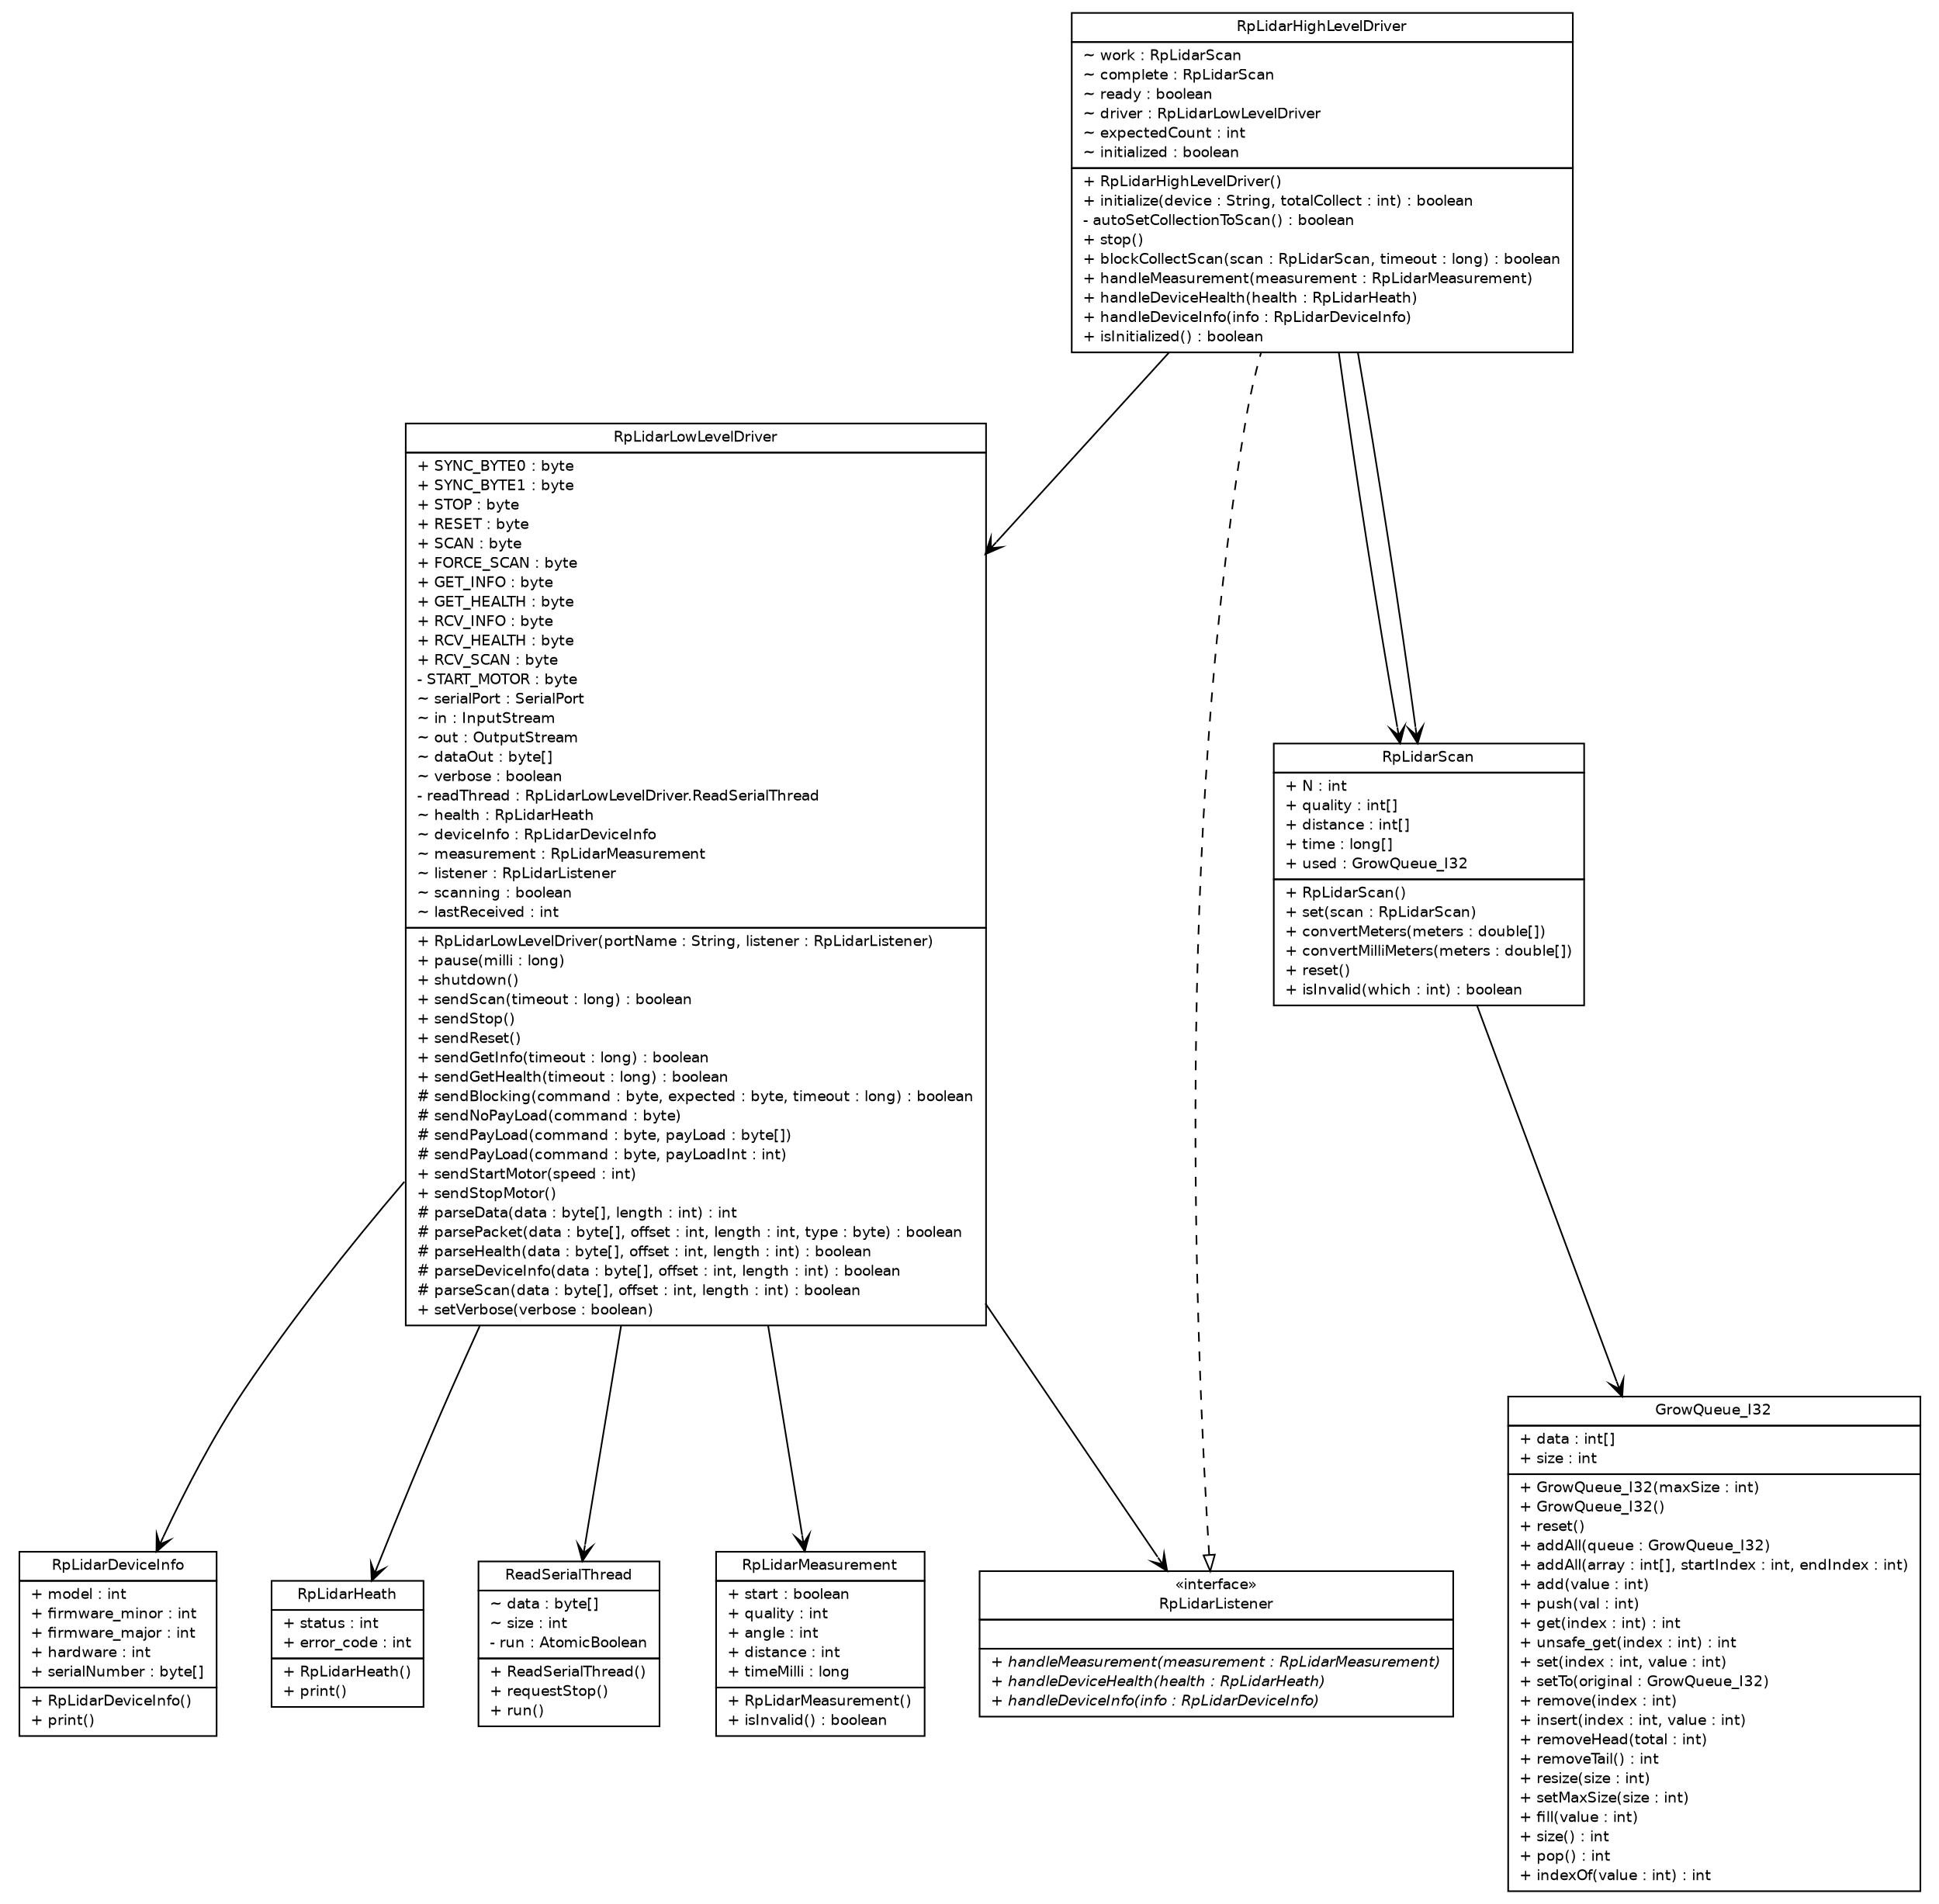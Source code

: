 #!/usr/local/bin/dot
#
# Class diagram 
# Generated by UMLGraph version R5_6-24-gf6e263 (http://www.umlgraph.org/)
#

digraph G {
	edge [fontname="Helvetica",fontsize=10,labelfontname="Helvetica",labelfontsize=10];
	node [fontname="Helvetica",fontsize=10,shape=plaintext];
	nodesep=0.25;
	ranksep=0.5;
	// ev3dev.sensors.slamtec.service.GrowQueue_I32
	c271 [label=<<table title="ev3dev.sensors.slamtec.service.GrowQueue_I32" border="0" cellborder="1" cellspacing="0" cellpadding="2" port="p" href="./GrowQueue_I32.html">
		<tr><td><table border="0" cellspacing="0" cellpadding="1">
<tr><td align="center" balign="center"> GrowQueue_I32 </td></tr>
		</table></td></tr>
		<tr><td><table border="0" cellspacing="0" cellpadding="1">
<tr><td align="left" balign="left"> + data : int[] </td></tr>
<tr><td align="left" balign="left"> + size : int </td></tr>
		</table></td></tr>
		<tr><td><table border="0" cellspacing="0" cellpadding="1">
<tr><td align="left" balign="left"> + GrowQueue_I32(maxSize : int) </td></tr>
<tr><td align="left" balign="left"> + GrowQueue_I32() </td></tr>
<tr><td align="left" balign="left"> + reset() </td></tr>
<tr><td align="left" balign="left"> + addAll(queue : GrowQueue_I32) </td></tr>
<tr><td align="left" balign="left"> + addAll(array : int[], startIndex : int, endIndex : int) </td></tr>
<tr><td align="left" balign="left"> + add(value : int) </td></tr>
<tr><td align="left" balign="left"> + push(val : int) </td></tr>
<tr><td align="left" balign="left"> + get(index : int) : int </td></tr>
<tr><td align="left" balign="left"> + unsafe_get(index : int) : int </td></tr>
<tr><td align="left" balign="left"> + set(index : int, value : int) </td></tr>
<tr><td align="left" balign="left"> + setTo(original : GrowQueue_I32) </td></tr>
<tr><td align="left" balign="left"> + remove(index : int) </td></tr>
<tr><td align="left" balign="left"> + insert(index : int, value : int) </td></tr>
<tr><td align="left" balign="left"> + removeHead(total : int) </td></tr>
<tr><td align="left" balign="left"> + removeTail() : int </td></tr>
<tr><td align="left" balign="left"> + resize(size : int) </td></tr>
<tr><td align="left" balign="left"> + setMaxSize(size : int) </td></tr>
<tr><td align="left" balign="left"> + fill(value : int) </td></tr>
<tr><td align="left" balign="left"> + size() : int </td></tr>
<tr><td align="left" balign="left"> + pop() : int </td></tr>
<tr><td align="left" balign="left"> + indexOf(value : int) : int </td></tr>
		</table></td></tr>
		</table>>, URL="./GrowQueue_I32.html", fontname="Helvetica", fontcolor="black", fontsize=9.0];
	// ev3dev.sensors.slamtec.service.RpLidarDeviceInfo
	c272 [label=<<table title="ev3dev.sensors.slamtec.service.RpLidarDeviceInfo" border="0" cellborder="1" cellspacing="0" cellpadding="2" port="p" href="./RpLidarDeviceInfo.html">
		<tr><td><table border="0" cellspacing="0" cellpadding="1">
<tr><td align="center" balign="center"> RpLidarDeviceInfo </td></tr>
		</table></td></tr>
		<tr><td><table border="0" cellspacing="0" cellpadding="1">
<tr><td align="left" balign="left"> + model : int </td></tr>
<tr><td align="left" balign="left"> + firmware_minor : int </td></tr>
<tr><td align="left" balign="left"> + firmware_major : int </td></tr>
<tr><td align="left" balign="left"> + hardware : int </td></tr>
<tr><td align="left" balign="left"> + serialNumber : byte[] </td></tr>
		</table></td></tr>
		<tr><td><table border="0" cellspacing="0" cellpadding="1">
<tr><td align="left" balign="left"> + RpLidarDeviceInfo() </td></tr>
<tr><td align="left" balign="left"> + print() </td></tr>
		</table></td></tr>
		</table>>, URL="./RpLidarDeviceInfo.html", fontname="Helvetica", fontcolor="black", fontsize=9.0];
	// ev3dev.sensors.slamtec.service.RpLidarHeath
	c273 [label=<<table title="ev3dev.sensors.slamtec.service.RpLidarHeath" border="0" cellborder="1" cellspacing="0" cellpadding="2" port="p" href="./RpLidarHeath.html">
		<tr><td><table border="0" cellspacing="0" cellpadding="1">
<tr><td align="center" balign="center"> RpLidarHeath </td></tr>
		</table></td></tr>
		<tr><td><table border="0" cellspacing="0" cellpadding="1">
<tr><td align="left" balign="left"> + status : int </td></tr>
<tr><td align="left" balign="left"> + error_code : int </td></tr>
		</table></td></tr>
		<tr><td><table border="0" cellspacing="0" cellpadding="1">
<tr><td align="left" balign="left"> + RpLidarHeath() </td></tr>
<tr><td align="left" balign="left"> + print() </td></tr>
		</table></td></tr>
		</table>>, URL="./RpLidarHeath.html", fontname="Helvetica", fontcolor="black", fontsize=9.0];
	// ev3dev.sensors.slamtec.service.RpLidarHighLevelDriver
	c274 [label=<<table title="ev3dev.sensors.slamtec.service.RpLidarHighLevelDriver" border="0" cellborder="1" cellspacing="0" cellpadding="2" port="p" href="./RpLidarHighLevelDriver.html">
		<tr><td><table border="0" cellspacing="0" cellpadding="1">
<tr><td align="center" balign="center"> RpLidarHighLevelDriver </td></tr>
		</table></td></tr>
		<tr><td><table border="0" cellspacing="0" cellpadding="1">
<tr><td align="left" balign="left"> ~ work : RpLidarScan </td></tr>
<tr><td align="left" balign="left"> ~ complete : RpLidarScan </td></tr>
<tr><td align="left" balign="left"> ~ ready : boolean </td></tr>
<tr><td align="left" balign="left"> ~ driver : RpLidarLowLevelDriver </td></tr>
<tr><td align="left" balign="left"> ~ expectedCount : int </td></tr>
<tr><td align="left" balign="left"> ~ initialized : boolean </td></tr>
		</table></td></tr>
		<tr><td><table border="0" cellspacing="0" cellpadding="1">
<tr><td align="left" balign="left"> + RpLidarHighLevelDriver() </td></tr>
<tr><td align="left" balign="left"> + initialize(device : String, totalCollect : int) : boolean </td></tr>
<tr><td align="left" balign="left"> - autoSetCollectionToScan() : boolean </td></tr>
<tr><td align="left" balign="left"> + stop() </td></tr>
<tr><td align="left" balign="left"> + blockCollectScan(scan : RpLidarScan, timeout : long) : boolean </td></tr>
<tr><td align="left" balign="left"> + handleMeasurement(measurement : RpLidarMeasurement) </td></tr>
<tr><td align="left" balign="left"> + handleDeviceHealth(health : RpLidarHeath) </td></tr>
<tr><td align="left" balign="left"> + handleDeviceInfo(info : RpLidarDeviceInfo) </td></tr>
<tr><td align="left" balign="left"> + isInitialized() : boolean </td></tr>
		</table></td></tr>
		</table>>, URL="./RpLidarHighLevelDriver.html", fontname="Helvetica", fontcolor="black", fontsize=9.0];
	// ev3dev.sensors.slamtec.service.RpLidarListener
	c275 [label=<<table title="ev3dev.sensors.slamtec.service.RpLidarListener" border="0" cellborder="1" cellspacing="0" cellpadding="2" port="p" href="./RpLidarListener.html">
		<tr><td><table border="0" cellspacing="0" cellpadding="1">
<tr><td align="center" balign="center"> &#171;interface&#187; </td></tr>
<tr><td align="center" balign="center"> RpLidarListener </td></tr>
		</table></td></tr>
		<tr><td><table border="0" cellspacing="0" cellpadding="1">
<tr><td align="left" balign="left">  </td></tr>
		</table></td></tr>
		<tr><td><table border="0" cellspacing="0" cellpadding="1">
<tr><td align="left" balign="left"><font face="Helvetica-Oblique" point-size="9.0"> + handleMeasurement(measurement : RpLidarMeasurement) </font></td></tr>
<tr><td align="left" balign="left"><font face="Helvetica-Oblique" point-size="9.0"> + handleDeviceHealth(health : RpLidarHeath) </font></td></tr>
<tr><td align="left" balign="left"><font face="Helvetica-Oblique" point-size="9.0"> + handleDeviceInfo(info : RpLidarDeviceInfo) </font></td></tr>
		</table></td></tr>
		</table>>, URL="./RpLidarListener.html", fontname="Helvetica", fontcolor="black", fontsize=9.0];
	// ev3dev.sensors.slamtec.service.RpLidarLowLevelDriver
	c276 [label=<<table title="ev3dev.sensors.slamtec.service.RpLidarLowLevelDriver" border="0" cellborder="1" cellspacing="0" cellpadding="2" port="p" href="./RpLidarLowLevelDriver.html">
		<tr><td><table border="0" cellspacing="0" cellpadding="1">
<tr><td align="center" balign="center"> RpLidarLowLevelDriver </td></tr>
		</table></td></tr>
		<tr><td><table border="0" cellspacing="0" cellpadding="1">
<tr><td align="left" balign="left"> + SYNC_BYTE0 : byte </td></tr>
<tr><td align="left" balign="left"> + SYNC_BYTE1 : byte </td></tr>
<tr><td align="left" balign="left"> + STOP : byte </td></tr>
<tr><td align="left" balign="left"> + RESET : byte </td></tr>
<tr><td align="left" balign="left"> + SCAN : byte </td></tr>
<tr><td align="left" balign="left"> + FORCE_SCAN : byte </td></tr>
<tr><td align="left" balign="left"> + GET_INFO : byte </td></tr>
<tr><td align="left" balign="left"> + GET_HEALTH : byte </td></tr>
<tr><td align="left" balign="left"> + RCV_INFO : byte </td></tr>
<tr><td align="left" balign="left"> + RCV_HEALTH : byte </td></tr>
<tr><td align="left" balign="left"> + RCV_SCAN : byte </td></tr>
<tr><td align="left" balign="left"> - START_MOTOR : byte </td></tr>
<tr><td align="left" balign="left"> ~ serialPort : SerialPort </td></tr>
<tr><td align="left" balign="left"> ~ in : InputStream </td></tr>
<tr><td align="left" balign="left"> ~ out : OutputStream </td></tr>
<tr><td align="left" balign="left"> ~ dataOut : byte[] </td></tr>
<tr><td align="left" balign="left"> ~ verbose : boolean </td></tr>
<tr><td align="left" balign="left"> - readThread : RpLidarLowLevelDriver.ReadSerialThread </td></tr>
<tr><td align="left" balign="left"> ~ health : RpLidarHeath </td></tr>
<tr><td align="left" balign="left"> ~ deviceInfo : RpLidarDeviceInfo </td></tr>
<tr><td align="left" balign="left"> ~ measurement : RpLidarMeasurement </td></tr>
<tr><td align="left" balign="left"> ~ listener : RpLidarListener </td></tr>
<tr><td align="left" balign="left"> ~ scanning : boolean </td></tr>
<tr><td align="left" balign="left"> ~ lastReceived : int </td></tr>
		</table></td></tr>
		<tr><td><table border="0" cellspacing="0" cellpadding="1">
<tr><td align="left" balign="left"> + RpLidarLowLevelDriver(portName : String, listener : RpLidarListener) </td></tr>
<tr><td align="left" balign="left"> + pause(milli : long) </td></tr>
<tr><td align="left" balign="left"> + shutdown() </td></tr>
<tr><td align="left" balign="left"> + sendScan(timeout : long) : boolean </td></tr>
<tr><td align="left" balign="left"> + sendStop() </td></tr>
<tr><td align="left" balign="left"> + sendReset() </td></tr>
<tr><td align="left" balign="left"> + sendGetInfo(timeout : long) : boolean </td></tr>
<tr><td align="left" balign="left"> + sendGetHealth(timeout : long) : boolean </td></tr>
<tr><td align="left" balign="left"> # sendBlocking(command : byte, expected : byte, timeout : long) : boolean </td></tr>
<tr><td align="left" balign="left"> # sendNoPayLoad(command : byte) </td></tr>
<tr><td align="left" balign="left"> # sendPayLoad(command : byte, payLoad : byte[]) </td></tr>
<tr><td align="left" balign="left"> # sendPayLoad(command : byte, payLoadInt : int) </td></tr>
<tr><td align="left" balign="left"> + sendStartMotor(speed : int) </td></tr>
<tr><td align="left" balign="left"> + sendStopMotor() </td></tr>
<tr><td align="left" balign="left"> # parseData(data : byte[], length : int) : int </td></tr>
<tr><td align="left" balign="left"> # parsePacket(data : byte[], offset : int, length : int, type : byte) : boolean </td></tr>
<tr><td align="left" balign="left"> # parseHealth(data : byte[], offset : int, length : int) : boolean </td></tr>
<tr><td align="left" balign="left"> # parseDeviceInfo(data : byte[], offset : int, length : int) : boolean </td></tr>
<tr><td align="left" balign="left"> # parseScan(data : byte[], offset : int, length : int) : boolean </td></tr>
<tr><td align="left" balign="left"> + setVerbose(verbose : boolean) </td></tr>
		</table></td></tr>
		</table>>, URL="./RpLidarLowLevelDriver.html", fontname="Helvetica", fontcolor="black", fontsize=9.0];
	// ev3dev.sensors.slamtec.service.RpLidarLowLevelDriver.ReadSerialThread
	c277 [label=<<table title="ev3dev.sensors.slamtec.service.RpLidarLowLevelDriver.ReadSerialThread" border="0" cellborder="1" cellspacing="0" cellpadding="2" port="p" href="./RpLidarLowLevelDriver.ReadSerialThread.html">
		<tr><td><table border="0" cellspacing="0" cellpadding="1">
<tr><td align="center" balign="center"> ReadSerialThread </td></tr>
		</table></td></tr>
		<tr><td><table border="0" cellspacing="0" cellpadding="1">
<tr><td align="left" balign="left"> ~ data : byte[] </td></tr>
<tr><td align="left" balign="left"> ~ size : int </td></tr>
<tr><td align="left" balign="left"> - run : AtomicBoolean </td></tr>
		</table></td></tr>
		<tr><td><table border="0" cellspacing="0" cellpadding="1">
<tr><td align="left" balign="left"> + ReadSerialThread() </td></tr>
<tr><td align="left" balign="left"> + requestStop() </td></tr>
<tr><td align="left" balign="left"> + run() </td></tr>
		</table></td></tr>
		</table>>, URL="./RpLidarLowLevelDriver.ReadSerialThread.html", fontname="Helvetica", fontcolor="black", fontsize=9.0];
	// ev3dev.sensors.slamtec.service.RpLidarMeasurement
	c278 [label=<<table title="ev3dev.sensors.slamtec.service.RpLidarMeasurement" border="0" cellborder="1" cellspacing="0" cellpadding="2" port="p" href="./RpLidarMeasurement.html">
		<tr><td><table border="0" cellspacing="0" cellpadding="1">
<tr><td align="center" balign="center"> RpLidarMeasurement </td></tr>
		</table></td></tr>
		<tr><td><table border="0" cellspacing="0" cellpadding="1">
<tr><td align="left" balign="left"> + start : boolean </td></tr>
<tr><td align="left" balign="left"> + quality : int </td></tr>
<tr><td align="left" balign="left"> + angle : int </td></tr>
<tr><td align="left" balign="left"> + distance : int </td></tr>
<tr><td align="left" balign="left"> + timeMilli : long </td></tr>
		</table></td></tr>
		<tr><td><table border="0" cellspacing="0" cellpadding="1">
<tr><td align="left" balign="left"> + RpLidarMeasurement() </td></tr>
<tr><td align="left" balign="left"> + isInvalid() : boolean </td></tr>
		</table></td></tr>
		</table>>, URL="./RpLidarMeasurement.html", fontname="Helvetica", fontcolor="black", fontsize=9.0];
	// ev3dev.sensors.slamtec.service.RpLidarScan
	c279 [label=<<table title="ev3dev.sensors.slamtec.service.RpLidarScan" border="0" cellborder="1" cellspacing="0" cellpadding="2" port="p" href="./RpLidarScan.html">
		<tr><td><table border="0" cellspacing="0" cellpadding="1">
<tr><td align="center" balign="center"> RpLidarScan </td></tr>
		</table></td></tr>
		<tr><td><table border="0" cellspacing="0" cellpadding="1">
<tr><td align="left" balign="left"> + N : int </td></tr>
<tr><td align="left" balign="left"> + quality : int[] </td></tr>
<tr><td align="left" balign="left"> + distance : int[] </td></tr>
<tr><td align="left" balign="left"> + time : long[] </td></tr>
<tr><td align="left" balign="left"> + used : GrowQueue_I32 </td></tr>
		</table></td></tr>
		<tr><td><table border="0" cellspacing="0" cellpadding="1">
<tr><td align="left" balign="left"> + RpLidarScan() </td></tr>
<tr><td align="left" balign="left"> + set(scan : RpLidarScan) </td></tr>
<tr><td align="left" balign="left"> + convertMeters(meters : double[]) </td></tr>
<tr><td align="left" balign="left"> + convertMilliMeters(meters : double[]) </td></tr>
<tr><td align="left" balign="left"> + reset() </td></tr>
<tr><td align="left" balign="left"> + isInvalid(which : int) : boolean </td></tr>
		</table></td></tr>
		</table>>, URL="./RpLidarScan.html", fontname="Helvetica", fontcolor="black", fontsize=9.0];
	//ev3dev.sensors.slamtec.service.RpLidarHighLevelDriver implements ev3dev.sensors.slamtec.service.RpLidarListener
	c275:p -> c274:p [dir=back,arrowtail=empty,style=dashed];
	// ev3dev.sensors.slamtec.service.RpLidarHighLevelDriver NAVASSOC ev3dev.sensors.slamtec.service.RpLidarScan
	c274:p -> c279:p [taillabel="", label="", headlabel="", fontname="Helvetica", fontcolor="black", fontsize=10.0, color="black", arrowhead=open];
	// ev3dev.sensors.slamtec.service.RpLidarHighLevelDriver NAVASSOC ev3dev.sensors.slamtec.service.RpLidarScan
	c274:p -> c279:p [taillabel="", label="", headlabel="", fontname="Helvetica", fontcolor="black", fontsize=10.0, color="black", arrowhead=open];
	// ev3dev.sensors.slamtec.service.RpLidarHighLevelDriver NAVASSOC ev3dev.sensors.slamtec.service.RpLidarLowLevelDriver
	c274:p -> c276:p [taillabel="", label="", headlabel="", fontname="Helvetica", fontcolor="black", fontsize=10.0, color="black", arrowhead=open];
	// ev3dev.sensors.slamtec.service.RpLidarLowLevelDriver NAVASSOC ev3dev.sensors.slamtec.service.RpLidarLowLevelDriver.ReadSerialThread
	c276:p -> c277:p [taillabel="", label="", headlabel="", fontname="Helvetica", fontcolor="black", fontsize=10.0, color="black", arrowhead=open];
	// ev3dev.sensors.slamtec.service.RpLidarLowLevelDriver NAVASSOC ev3dev.sensors.slamtec.service.RpLidarHeath
	c276:p -> c273:p [taillabel="", label="", headlabel="", fontname="Helvetica", fontcolor="black", fontsize=10.0, color="black", arrowhead=open];
	// ev3dev.sensors.slamtec.service.RpLidarLowLevelDriver NAVASSOC ev3dev.sensors.slamtec.service.RpLidarDeviceInfo
	c276:p -> c272:p [taillabel="", label="", headlabel="", fontname="Helvetica", fontcolor="black", fontsize=10.0, color="black", arrowhead=open];
	// ev3dev.sensors.slamtec.service.RpLidarLowLevelDriver NAVASSOC ev3dev.sensors.slamtec.service.RpLidarMeasurement
	c276:p -> c278:p [taillabel="", label="", headlabel="", fontname="Helvetica", fontcolor="black", fontsize=10.0, color="black", arrowhead=open];
	// ev3dev.sensors.slamtec.service.RpLidarLowLevelDriver NAVASSOC ev3dev.sensors.slamtec.service.RpLidarListener
	c276:p -> c275:p [taillabel="", label="", headlabel="", fontname="Helvetica", fontcolor="black", fontsize=10.0, color="black", arrowhead=open];
	// ev3dev.sensors.slamtec.service.RpLidarScan NAVASSOC ev3dev.sensors.slamtec.service.GrowQueue_I32
	c279:p -> c271:p [taillabel="", label="", headlabel="", fontname="Helvetica", fontcolor="black", fontsize=10.0, color="black", arrowhead=open];
}

